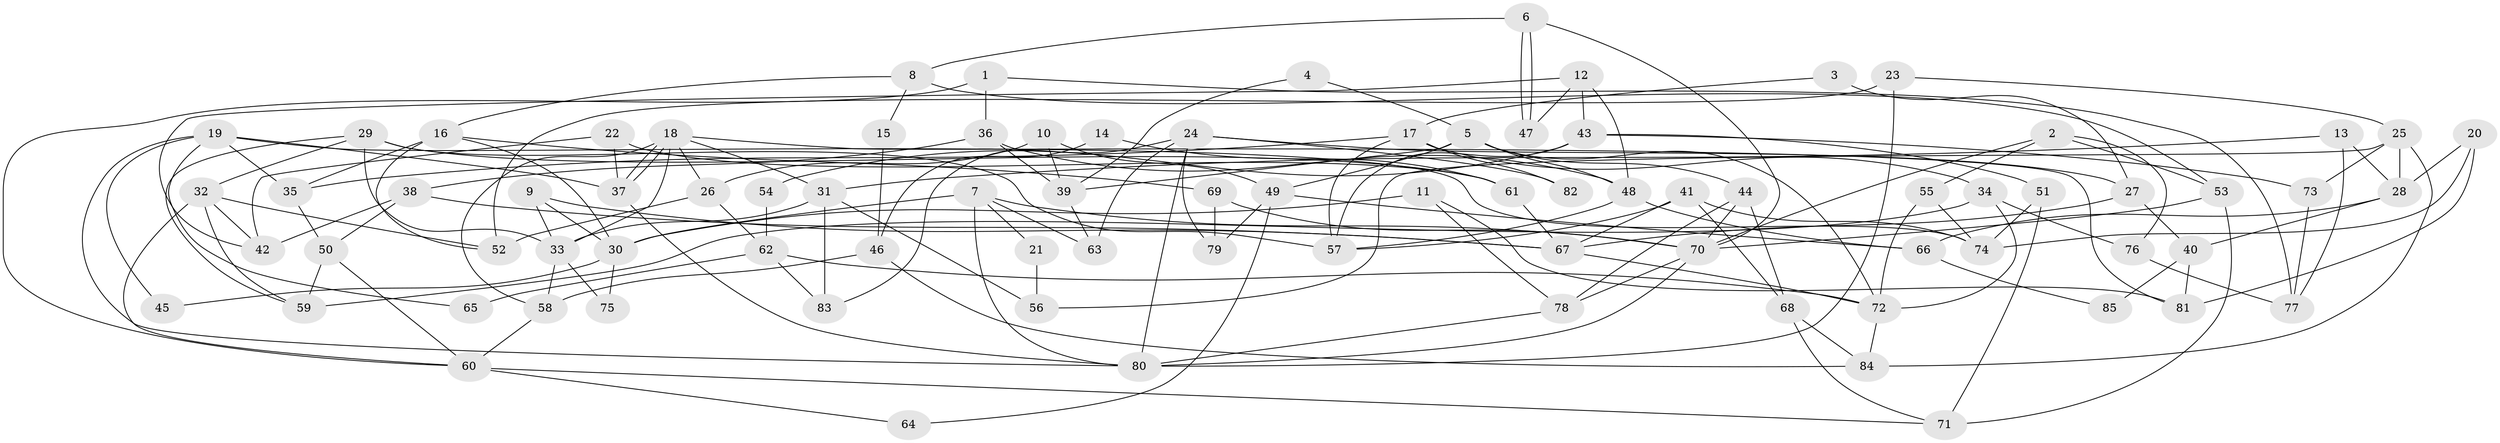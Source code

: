 // Generated by graph-tools (version 1.1) at 2025/50/03/09/25 03:50:12]
// undirected, 85 vertices, 170 edges
graph export_dot {
graph [start="1"]
  node [color=gray90,style=filled];
  1;
  2;
  3;
  4;
  5;
  6;
  7;
  8;
  9;
  10;
  11;
  12;
  13;
  14;
  15;
  16;
  17;
  18;
  19;
  20;
  21;
  22;
  23;
  24;
  25;
  26;
  27;
  28;
  29;
  30;
  31;
  32;
  33;
  34;
  35;
  36;
  37;
  38;
  39;
  40;
  41;
  42;
  43;
  44;
  45;
  46;
  47;
  48;
  49;
  50;
  51;
  52;
  53;
  54;
  55;
  56;
  57;
  58;
  59;
  60;
  61;
  62;
  63;
  64;
  65;
  66;
  67;
  68;
  69;
  70;
  71;
  72;
  73;
  74;
  75;
  76;
  77;
  78;
  79;
  80;
  81;
  82;
  83;
  84;
  85;
  1 -- 77;
  1 -- 36;
  1 -- 60;
  2 -- 53;
  2 -- 55;
  2 -- 70;
  2 -- 76;
  3 -- 17;
  3 -- 27;
  4 -- 5;
  4 -- 39;
  5 -- 72;
  5 -- 39;
  5 -- 44;
  5 -- 48;
  5 -- 49;
  6 -- 47;
  6 -- 47;
  6 -- 70;
  6 -- 8;
  7 -- 70;
  7 -- 80;
  7 -- 21;
  7 -- 30;
  7 -- 63;
  8 -- 16;
  8 -- 15;
  8 -- 53;
  9 -- 67;
  9 -- 33;
  9 -- 30;
  10 -- 26;
  10 -- 39;
  10 -- 49;
  11 -- 30;
  11 -- 78;
  11 -- 81;
  12 -- 42;
  12 -- 48;
  12 -- 43;
  12 -- 47;
  13 -- 28;
  13 -- 77;
  13 -- 31;
  14 -- 61;
  14 -- 46;
  15 -- 46;
  16 -- 52;
  16 -- 30;
  16 -- 35;
  16 -- 69;
  17 -- 35;
  17 -- 57;
  17 -- 34;
  17 -- 82;
  18 -- 37;
  18 -- 37;
  18 -- 58;
  18 -- 26;
  18 -- 31;
  18 -- 33;
  18 -- 81;
  19 -- 35;
  19 -- 37;
  19 -- 45;
  19 -- 65;
  19 -- 74;
  19 -- 80;
  20 -- 81;
  20 -- 28;
  20 -- 74;
  21 -- 56;
  22 -- 42;
  22 -- 37;
  22 -- 61;
  23 -- 52;
  23 -- 80;
  23 -- 25;
  24 -- 79;
  24 -- 80;
  24 -- 27;
  24 -- 63;
  24 -- 82;
  24 -- 83;
  25 -- 84;
  25 -- 28;
  25 -- 56;
  25 -- 73;
  26 -- 62;
  26 -- 52;
  27 -- 40;
  27 -- 67;
  28 -- 66;
  28 -- 40;
  29 -- 33;
  29 -- 61;
  29 -- 32;
  29 -- 57;
  29 -- 59;
  30 -- 45;
  30 -- 75;
  31 -- 33;
  31 -- 56;
  31 -- 83;
  32 -- 60;
  32 -- 42;
  32 -- 52;
  32 -- 59;
  33 -- 58;
  33 -- 75;
  34 -- 59;
  34 -- 72;
  34 -- 76;
  35 -- 50;
  36 -- 48;
  36 -- 38;
  36 -- 39;
  37 -- 80;
  38 -- 50;
  38 -- 67;
  38 -- 42;
  39 -- 63;
  40 -- 81;
  40 -- 85;
  41 -- 74;
  41 -- 68;
  41 -- 57;
  41 -- 67;
  43 -- 57;
  43 -- 51;
  43 -- 54;
  43 -- 73;
  44 -- 70;
  44 -- 68;
  44 -- 78;
  46 -- 84;
  46 -- 58;
  48 -- 57;
  48 -- 66;
  49 -- 64;
  49 -- 66;
  49 -- 79;
  50 -- 59;
  50 -- 60;
  51 -- 74;
  51 -- 71;
  53 -- 70;
  53 -- 71;
  54 -- 62;
  55 -- 72;
  55 -- 74;
  58 -- 60;
  60 -- 71;
  60 -- 64;
  61 -- 67;
  62 -- 83;
  62 -- 72;
  62 -- 65;
  66 -- 85;
  67 -- 72;
  68 -- 71;
  68 -- 84;
  69 -- 70;
  69 -- 79;
  70 -- 78;
  70 -- 80;
  72 -- 84;
  73 -- 77;
  76 -- 77;
  78 -- 80;
}
